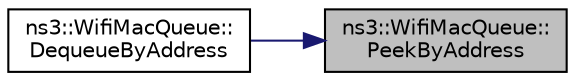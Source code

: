digraph "ns3::WifiMacQueue::PeekByAddress"
{
 // LATEX_PDF_SIZE
  edge [fontname="Helvetica",fontsize="10",labelfontname="Helvetica",labelfontsize="10"];
  node [fontname="Helvetica",fontsize="10",shape=record];
  rankdir="RL";
  Node1 [label="ns3::WifiMacQueue::\lPeekByAddress",height=0.2,width=0.4,color="black", fillcolor="grey75", style="filled", fontcolor="black",tooltip="Search and return, if present in the queue, the first packet (either Data frame or QoS Data frame) ha..."];
  Node1 -> Node2 [dir="back",color="midnightblue",fontsize="10",style="solid",fontname="Helvetica"];
  Node2 [label="ns3::WifiMacQueue::\lDequeueByAddress",height=0.2,width=0.4,color="black", fillcolor="white", style="filled",URL="$classns3_1_1_wifi_mac_queue.html#a839c78ffc24cf256bdc0a682521fd99f",tooltip="Search and return, if present in the queue, the first packet (either Data frame or QoS Data frame) ha..."];
}
